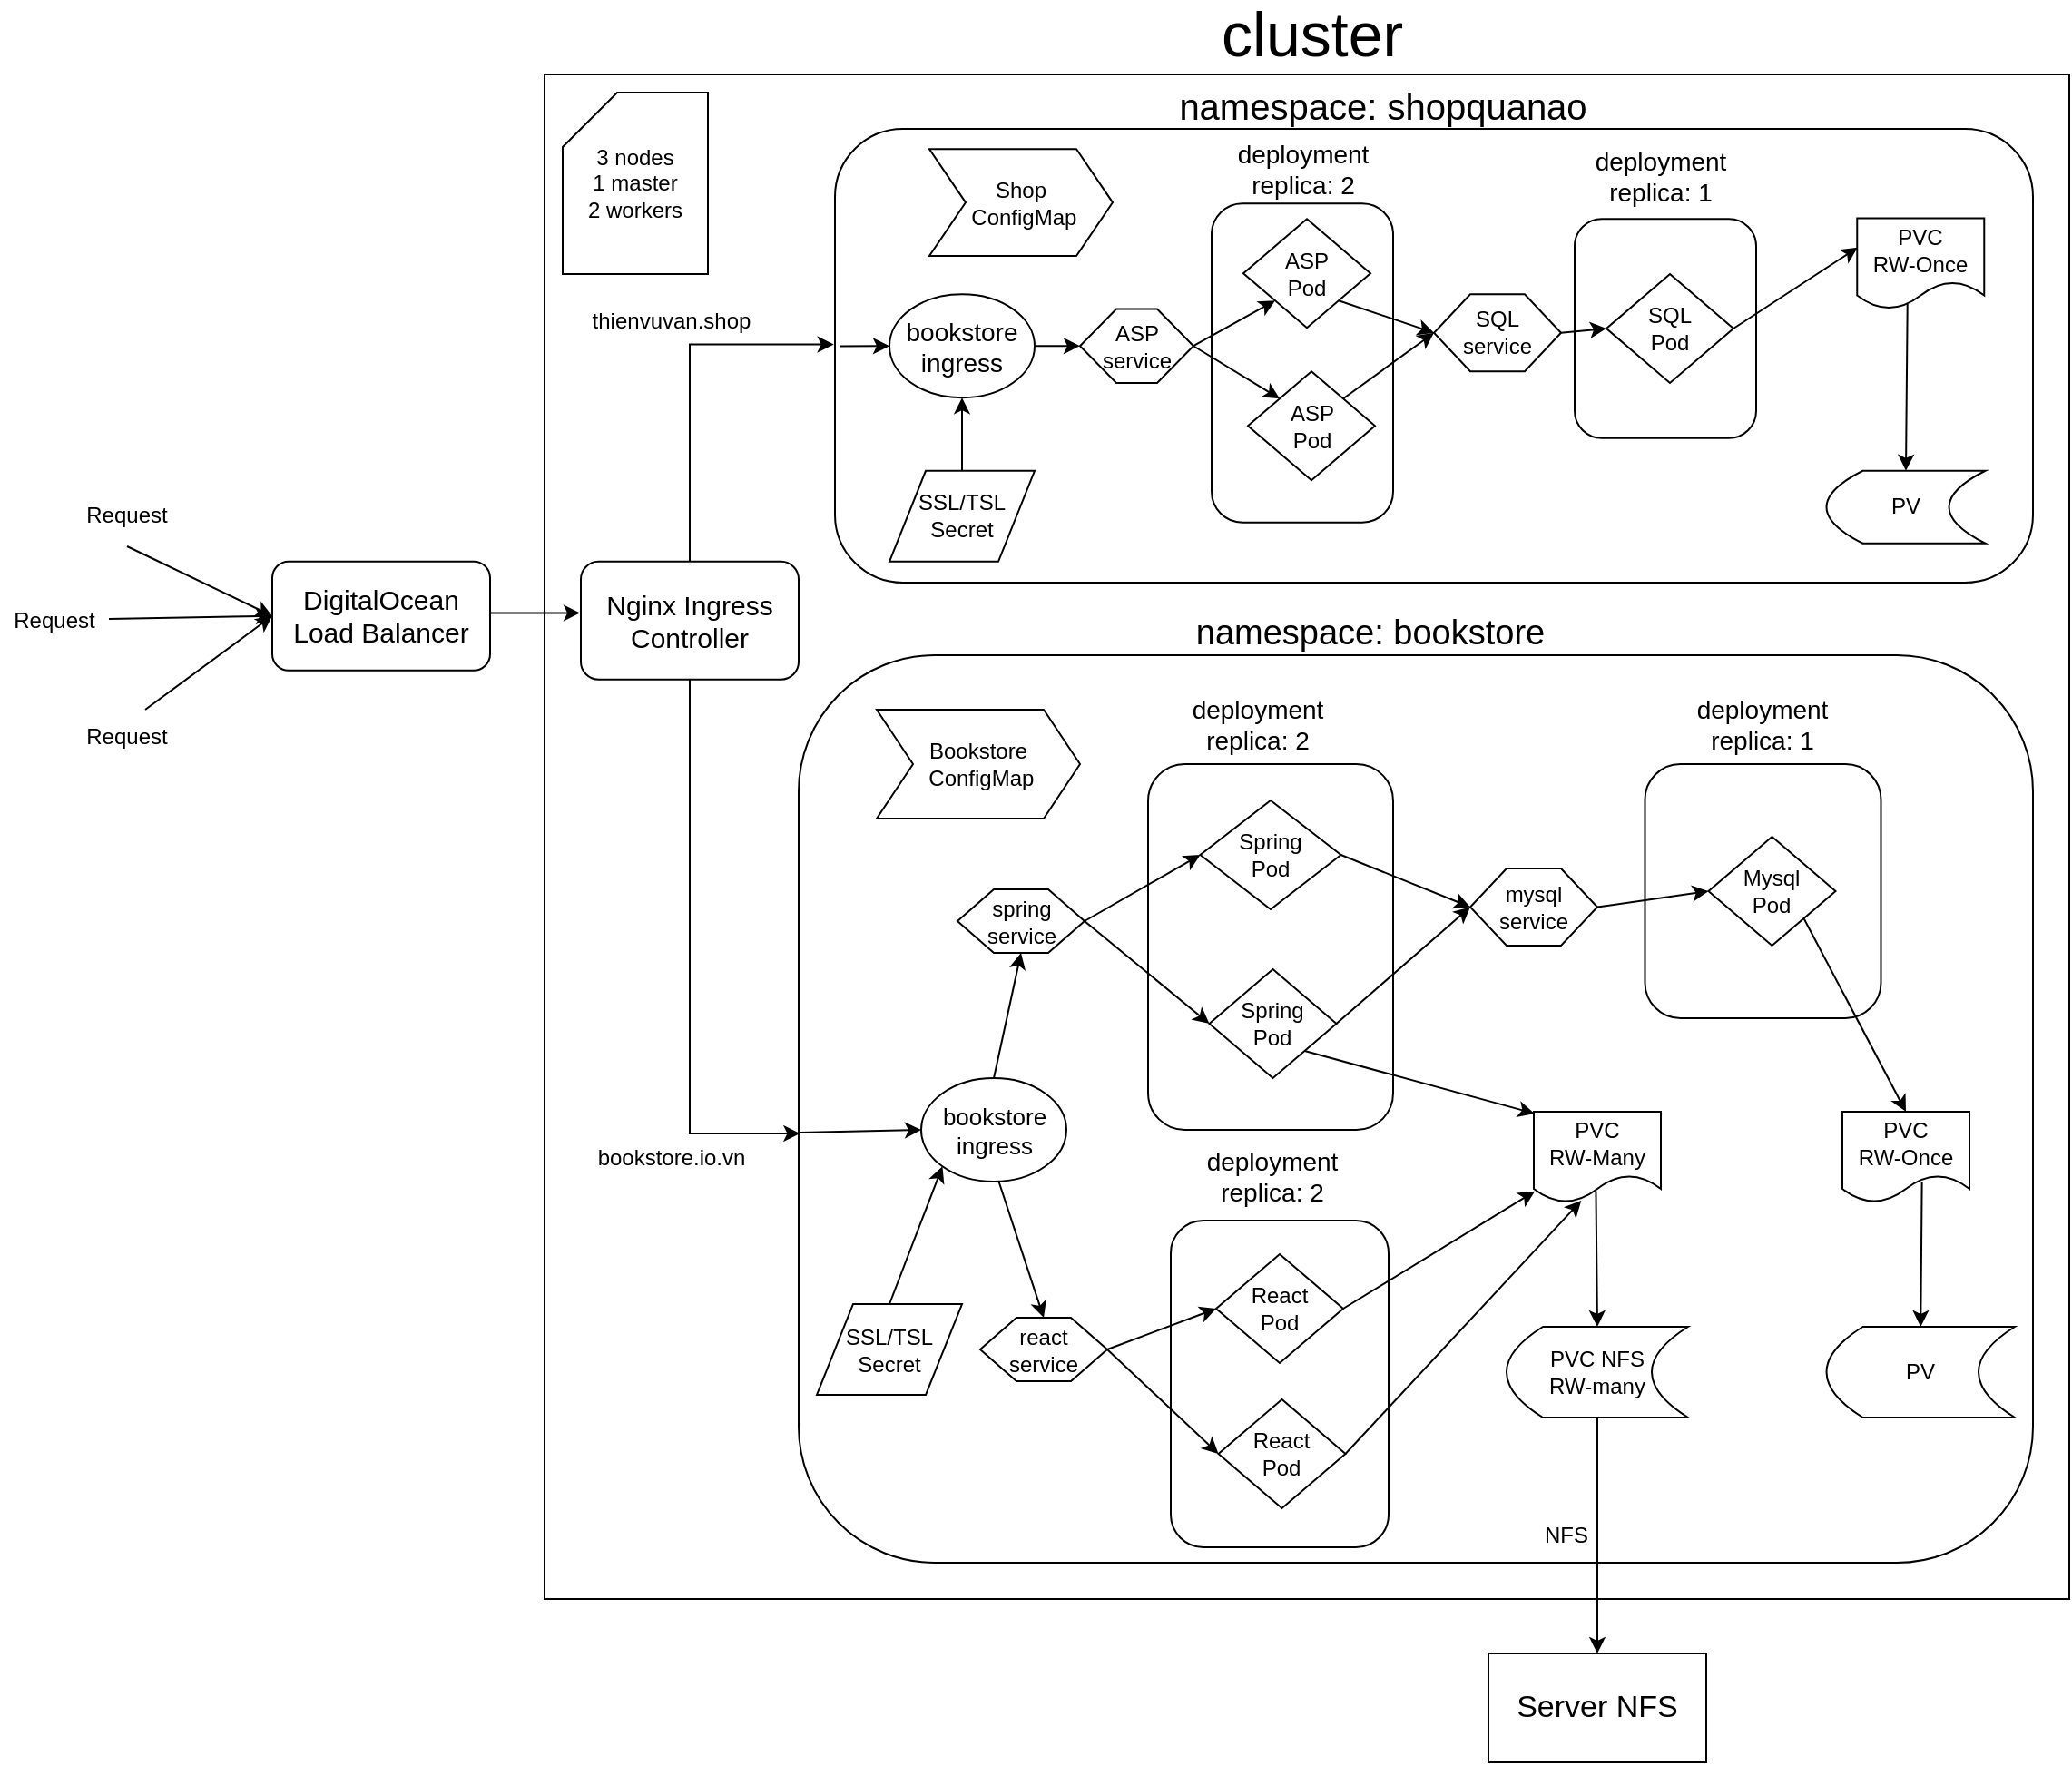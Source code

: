 <mxfile version="23.1.2" type="device">
  <diagram name="Page-1" id="o904JdWySnEKl-uZYu3Z">
    <mxGraphModel dx="3036" dy="767" grid="1" gridSize="10" guides="1" tooltips="1" connect="1" arrows="1" fold="1" page="1" pageScale="1" pageWidth="1169" pageHeight="1654" math="0" shadow="0">
      <root>
        <mxCell id="0" />
        <mxCell id="1" parent="0" />
        <mxCell id="JEUI9qPD13EzQBh4-sBq-1" value="" style="whiteSpace=wrap;html=1;aspect=fixed;" parent="1" vertex="1">
          <mxGeometry x="290" y="100" width="840" height="840" as="geometry" />
        </mxCell>
        <mxCell id="JEUI9qPD13EzQBh4-sBq-2" value="" style="rounded=1;whiteSpace=wrap;html=1;" parent="1" vertex="1">
          <mxGeometry x="450" y="130" width="660" height="250" as="geometry" />
        </mxCell>
        <mxCell id="JEUI9qPD13EzQBh4-sBq-3" value="" style="rounded=1;whiteSpace=wrap;html=1;" parent="1" vertex="1">
          <mxGeometry x="430" y="420" width="680" height="500" as="geometry" />
        </mxCell>
        <mxCell id="JEUI9qPD13EzQBh4-sBq-7" value="&lt;font style=&quot;font-size: 20px;&quot;&gt;namespace: shopquanao&lt;/font&gt;" style="text;html=1;strokeColor=none;fillColor=none;align=center;verticalAlign=middle;whiteSpace=wrap;rounded=0;strokeWidth=7;" parent="1" vertex="1">
          <mxGeometry x="627.5" y="97.12" width="247.5" height="40" as="geometry" />
        </mxCell>
        <mxCell id="JEUI9qPD13EzQBh4-sBq-8" value="&lt;p style=&quot;line-height: 120%;&quot;&gt;&lt;font style=&quot;font-size: 34px;&quot;&gt;cluster&lt;/font&gt;&lt;/p&gt;" style="text;html=1;strokeColor=none;fillColor=none;align=center;verticalAlign=middle;whiteSpace=wrap;rounded=0;strokeWidth=8;" parent="1" vertex="1">
          <mxGeometry x="682.5" y="67.12" width="60" height="30" as="geometry" />
        </mxCell>
        <mxCell id="JEUI9qPD13EzQBh4-sBq-11" value="&lt;font style=&quot;font-size: 19px;&quot;&gt;namespace: bookstore&lt;/font&gt;" style="text;html=1;strokeColor=none;fillColor=none;align=center;verticalAlign=middle;whiteSpace=wrap;rounded=0;" parent="1" vertex="1">
          <mxGeometry x="645" y="388.38" width="200" height="40" as="geometry" />
        </mxCell>
        <mxCell id="JEUI9qPD13EzQBh4-sBq-12" value="&lt;font style=&quot;font-size: 15px;&quot;&gt;DigitalOcean&lt;br&gt;Load Balancer&lt;/font&gt;" style="rounded=1;whiteSpace=wrap;html=1;" parent="1" vertex="1">
          <mxGeometry x="140" y="368.38" width="120" height="60" as="geometry" />
        </mxCell>
        <mxCell id="JEUI9qPD13EzQBh4-sBq-15" style="edgeStyle=orthogonalEdgeStyle;rounded=0;orthogonalLoop=1;jettySize=auto;html=1;entryX=0.001;entryY=0.527;entryDx=0;entryDy=0;exitX=0.5;exitY=1;exitDx=0;exitDy=0;entryPerimeter=0;" parent="1" source="JEUI9qPD13EzQBh4-sBq-13" target="JEUI9qPD13EzQBh4-sBq-3" edge="1">
          <mxGeometry relative="1" as="geometry">
            <mxPoint x="250" y="460" as="sourcePoint" />
            <mxPoint x="380" y="710.0" as="targetPoint" />
          </mxGeometry>
        </mxCell>
        <mxCell id="JEUI9qPD13EzQBh4-sBq-13" value="&lt;font style=&quot;font-size: 15px;&quot;&gt;Nginx Ingress&lt;br&gt;Controller&lt;/font&gt;" style="rounded=1;whiteSpace=wrap;html=1;" parent="1" vertex="1">
          <mxGeometry x="310" y="368.38" width="120" height="65" as="geometry" />
        </mxCell>
        <mxCell id="JEUI9qPD13EzQBh4-sBq-18" value="spring&lt;br&gt;service" style="shape=hexagon;perimeter=hexagonPerimeter2;whiteSpace=wrap;html=1;fixedSize=1;" parent="1" vertex="1">
          <mxGeometry x="517.5" y="549" width="70" height="35" as="geometry" />
        </mxCell>
        <mxCell id="JEUI9qPD13EzQBh4-sBq-19" value="react&lt;br&gt;service" style="shape=hexagon;perimeter=hexagonPerimeter2;whiteSpace=wrap;html=1;fixedSize=1;" parent="1" vertex="1">
          <mxGeometry x="530" y="785" width="70" height="35" as="geometry" />
        </mxCell>
        <mxCell id="JEUI9qPD13EzQBh4-sBq-21" value="" style="rounded=1;whiteSpace=wrap;html=1;" parent="1" vertex="1">
          <mxGeometry x="635" y="731.5" width="120" height="180" as="geometry" />
        </mxCell>
        <mxCell id="JEUI9qPD13EzQBh4-sBq-17" value="React&lt;br&gt;Pod" style="rhombus;whiteSpace=wrap;html=1;" parent="1" vertex="1">
          <mxGeometry x="660" y="750" width="70" height="60" as="geometry" />
        </mxCell>
        <mxCell id="JEUI9qPD13EzQBh4-sBq-24" value="&lt;font style=&quot;font-size: 14px;&quot;&gt;deployment&lt;br&gt;replica: 2&lt;/font&gt;" style="text;html=1;strokeColor=none;fillColor=none;align=center;verticalAlign=middle;whiteSpace=wrap;rounded=0;" parent="1" vertex="1">
          <mxGeometry x="661.25" y="691.5" width="60" height="30" as="geometry" />
        </mxCell>
        <mxCell id="JEUI9qPD13EzQBh4-sBq-25" value="&lt;font style=&quot;font-size: 14px;&quot;&gt;deployment&lt;br&gt;replica: 2&lt;/font&gt;" style="text;html=1;strokeColor=none;fillColor=none;align=center;verticalAlign=middle;whiteSpace=wrap;rounded=0;" parent="1" vertex="1">
          <mxGeometry x="652.5" y="442.75" width="60" height="30" as="geometry" />
        </mxCell>
        <mxCell id="JEUI9qPD13EzQBh4-sBq-22" value="" style="rounded=1;whiteSpace=wrap;html=1;" parent="1" vertex="1">
          <mxGeometry x="622.5" y="480" width="135" height="201.5" as="geometry" />
        </mxCell>
        <mxCell id="JEUI9qPD13EzQBh4-sBq-20" value="Spring&lt;br&gt;Pod" style="rhombus;whiteSpace=wrap;html=1;" parent="1" vertex="1">
          <mxGeometry x="651.25" y="500" width="77.5" height="60" as="geometry" />
        </mxCell>
        <mxCell id="JEUI9qPD13EzQBh4-sBq-16" value="Spring&lt;br&gt;Pod" style="rhombus;whiteSpace=wrap;html=1;" parent="1" vertex="1">
          <mxGeometry x="656.25" y="593" width="70" height="60" as="geometry" />
        </mxCell>
        <mxCell id="JEUI9qPD13EzQBh4-sBq-26" value="" style="rounded=1;whiteSpace=wrap;html=1;" parent="1" vertex="1">
          <mxGeometry x="896.25" y="480" width="130" height="140" as="geometry" />
        </mxCell>
        <mxCell id="JEUI9qPD13EzQBh4-sBq-29" value="&lt;font style=&quot;font-size: 14px;&quot;&gt;deployment&lt;br&gt;replica: 1&lt;/font&gt;" style="text;html=1;strokeColor=none;fillColor=none;align=center;verticalAlign=middle;whiteSpace=wrap;rounded=0;" parent="1" vertex="1">
          <mxGeometry x="931.25" y="442.75" width="60" height="30" as="geometry" />
        </mxCell>
        <mxCell id="JEUI9qPD13EzQBh4-sBq-30" value="Mysql&lt;br&gt;Pod" style="rhombus;whiteSpace=wrap;html=1;" parent="1" vertex="1">
          <mxGeometry x="931.25" y="520" width="70" height="60" as="geometry" />
        </mxCell>
        <mxCell id="JEUI9qPD13EzQBh4-sBq-32" value="mysql&lt;br&gt;service" style="shape=hexagon;perimeter=hexagonPerimeter2;whiteSpace=wrap;html=1;fixedSize=1;" parent="1" vertex="1">
          <mxGeometry x="800" y="537.5" width="70" height="42.5" as="geometry" />
        </mxCell>
        <mxCell id="JEUI9qPD13EzQBh4-sBq-38" value="React&lt;br&gt;Pod" style="rhombus;whiteSpace=wrap;html=1;" parent="1" vertex="1">
          <mxGeometry x="661.25" y="830" width="70" height="60" as="geometry" />
        </mxCell>
        <mxCell id="JEUI9qPD13EzQBh4-sBq-41" value="&lt;font style=&quot;font-size: 13px;&quot;&gt;bookstore&lt;br&gt;ingress&lt;/font&gt;" style="ellipse;whiteSpace=wrap;html=1;" parent="1" vertex="1">
          <mxGeometry x="497.5" y="653" width="80" height="57" as="geometry" />
        </mxCell>
        <mxCell id="JEUI9qPD13EzQBh4-sBq-46" value="" style="endArrow=classic;html=1;rounded=0;entryX=-0.004;entryY=0.436;entryDx=0;entryDy=0;entryPerimeter=0;exitX=1;exitY=0.472;exitDx=0;exitDy=0;exitPerimeter=0;" parent="1" source="JEUI9qPD13EzQBh4-sBq-12" target="JEUI9qPD13EzQBh4-sBq-13" edge="1">
          <mxGeometry width="50" height="50" relative="1" as="geometry">
            <mxPoint x="180" y="390" as="sourcePoint" />
            <mxPoint x="220" y="390" as="targetPoint" />
          </mxGeometry>
        </mxCell>
        <mxCell id="JEUI9qPD13EzQBh4-sBq-47" value="" style="endArrow=classic;html=1;rounded=0;entryX=0.5;entryY=1;entryDx=0;entryDy=0;exitX=0.5;exitY=0;exitDx=0;exitDy=0;" parent="1" source="JEUI9qPD13EzQBh4-sBq-41" target="JEUI9qPD13EzQBh4-sBq-18" edge="1">
          <mxGeometry width="50" height="50" relative="1" as="geometry">
            <mxPoint x="527.5" y="641.5" as="sourcePoint" />
            <mxPoint x="577.5" y="591.5" as="targetPoint" />
          </mxGeometry>
        </mxCell>
        <mxCell id="JEUI9qPD13EzQBh4-sBq-48" value="" style="endArrow=classic;html=1;rounded=0;entryX=0.5;entryY=0;entryDx=0;entryDy=0;exitX=0.534;exitY=0.998;exitDx=0;exitDy=0;exitPerimeter=0;" parent="1" source="JEUI9qPD13EzQBh4-sBq-41" target="JEUI9qPD13EzQBh4-sBq-19" edge="1">
          <mxGeometry width="50" height="50" relative="1" as="geometry">
            <mxPoint x="460" y="720" as="sourcePoint" />
            <mxPoint x="510" y="670" as="targetPoint" />
          </mxGeometry>
        </mxCell>
        <mxCell id="JEUI9qPD13EzQBh4-sBq-49" value="" style="endArrow=classic;html=1;rounded=0;entryX=0;entryY=0.5;entryDx=0;entryDy=0;exitX=1;exitY=0.5;exitDx=0;exitDy=0;" parent="1" source="JEUI9qPD13EzQBh4-sBq-18" target="JEUI9qPD13EzQBh4-sBq-20" edge="1">
          <mxGeometry width="50" height="50" relative="1" as="geometry">
            <mxPoint x="510" y="600" as="sourcePoint" />
            <mxPoint x="560" y="550" as="targetPoint" />
          </mxGeometry>
        </mxCell>
        <mxCell id="JEUI9qPD13EzQBh4-sBq-50" value="" style="endArrow=classic;html=1;rounded=0;entryX=0;entryY=0.5;entryDx=0;entryDy=0;exitX=1;exitY=0.5;exitDx=0;exitDy=0;" parent="1" source="JEUI9qPD13EzQBh4-sBq-18" target="JEUI9qPD13EzQBh4-sBq-16" edge="1">
          <mxGeometry width="50" height="50" relative="1" as="geometry">
            <mxPoint x="510" y="600" as="sourcePoint" />
            <mxPoint x="560" y="550" as="targetPoint" />
          </mxGeometry>
        </mxCell>
        <mxCell id="JEUI9qPD13EzQBh4-sBq-51" value="" style="endArrow=classic;html=1;rounded=0;entryX=0;entryY=0.5;entryDx=0;entryDy=0;exitX=1;exitY=0.5;exitDx=0;exitDy=0;" parent="1" source="JEUI9qPD13EzQBh4-sBq-19" target="JEUI9qPD13EzQBh4-sBq-17" edge="1">
          <mxGeometry width="50" height="50" relative="1" as="geometry">
            <mxPoint x="560" y="730" as="sourcePoint" />
            <mxPoint x="610" y="680" as="targetPoint" />
          </mxGeometry>
        </mxCell>
        <mxCell id="JEUI9qPD13EzQBh4-sBq-52" value="" style="endArrow=classic;html=1;rounded=0;entryX=0;entryY=0.5;entryDx=0;entryDy=0;exitX=1;exitY=0.5;exitDx=0;exitDy=0;" parent="1" source="JEUI9qPD13EzQBh4-sBq-32" target="JEUI9qPD13EzQBh4-sBq-30" edge="1">
          <mxGeometry width="50" height="50" relative="1" as="geometry">
            <mxPoint x="840" y="640" as="sourcePoint" />
            <mxPoint x="890" y="590" as="targetPoint" />
          </mxGeometry>
        </mxCell>
        <mxCell id="JEUI9qPD13EzQBh4-sBq-53" value="" style="endArrow=classic;html=1;rounded=0;exitX=1;exitY=0.5;exitDx=0;exitDy=0;entryX=0;entryY=0.5;entryDx=0;entryDy=0;" parent="1" source="JEUI9qPD13EzQBh4-sBq-20" target="JEUI9qPD13EzQBh4-sBq-32" edge="1">
          <mxGeometry width="50" height="50" relative="1" as="geometry">
            <mxPoint x="800" y="560" as="sourcePoint" />
            <mxPoint x="850" y="510" as="targetPoint" />
          </mxGeometry>
        </mxCell>
        <mxCell id="JEUI9qPD13EzQBh4-sBq-54" value="" style="endArrow=classic;html=1;rounded=0;exitX=1;exitY=0.5;exitDx=0;exitDy=0;entryX=0;entryY=0.5;entryDx=0;entryDy=0;" parent="1" source="JEUI9qPD13EzQBh4-sBq-16" edge="1" target="JEUI9qPD13EzQBh4-sBq-32">
          <mxGeometry width="50" height="50" relative="1" as="geometry">
            <mxPoint x="615" y="653" as="sourcePoint" />
            <mxPoint x="790" y="561" as="targetPoint" />
          </mxGeometry>
        </mxCell>
        <mxCell id="JEUI9qPD13EzQBh4-sBq-55" value="" style="endArrow=classic;html=1;rounded=0;exitX=1;exitY=0.5;exitDx=0;exitDy=0;entryX=0;entryY=0.5;entryDx=0;entryDy=0;" parent="1" source="JEUI9qPD13EzQBh4-sBq-19" target="JEUI9qPD13EzQBh4-sBq-38" edge="1">
          <mxGeometry width="50" height="50" relative="1" as="geometry">
            <mxPoint x="640" y="730" as="sourcePoint" />
            <mxPoint x="690" y="680" as="targetPoint" />
          </mxGeometry>
        </mxCell>
        <mxCell id="JEUI9qPD13EzQBh4-sBq-57" value="" style="endArrow=classic;html=1;rounded=0;entryX=0;entryY=0.5;entryDx=0;entryDy=0;exitX=0.001;exitY=0.526;exitDx=0;exitDy=0;exitPerimeter=0;" parent="1" source="JEUI9qPD13EzQBh4-sBq-3" target="JEUI9qPD13EzQBh4-sBq-41" edge="1">
          <mxGeometry width="50" height="50" relative="1" as="geometry">
            <mxPoint x="480" y="700" as="sourcePoint" />
            <mxPoint x="530" y="650" as="targetPoint" />
          </mxGeometry>
        </mxCell>
        <mxCell id="JEUI9qPD13EzQBh4-sBq-59" value="SSL/TSL&lt;br&gt;Secret" style="shape=parallelogram;perimeter=parallelogramPerimeter;whiteSpace=wrap;html=1;fixedSize=1;" parent="1" vertex="1">
          <mxGeometry x="440" y="777.5" width="80" height="50" as="geometry" />
        </mxCell>
        <mxCell id="JEUI9qPD13EzQBh4-sBq-60" value="" style="endArrow=classic;html=1;rounded=0;entryX=0;entryY=1;entryDx=0;entryDy=0;exitX=0.5;exitY=0;exitDx=0;exitDy=0;" parent="1" source="JEUI9qPD13EzQBh4-sBq-59" target="JEUI9qPD13EzQBh4-sBq-41" edge="1">
          <mxGeometry width="50" height="50" relative="1" as="geometry">
            <mxPoint x="440" y="710" as="sourcePoint" />
            <mxPoint x="490" y="660" as="targetPoint" />
          </mxGeometry>
        </mxCell>
        <mxCell id="JEUI9qPD13EzQBh4-sBq-61" value="PVC NFS&lt;br&gt;RW-many" style="shape=dataStorage;whiteSpace=wrap;html=1;fixedSize=1;" parent="1" vertex="1">
          <mxGeometry x="820" y="790" width="100" height="50" as="geometry" />
        </mxCell>
        <mxCell id="JEUI9qPD13EzQBh4-sBq-62" value="PV" style="shape=dataStorage;whiteSpace=wrap;html=1;fixedSize=1;" parent="1" vertex="1">
          <mxGeometry x="996.25" y="790" width="103.75" height="50" as="geometry" />
        </mxCell>
        <mxCell id="JEUI9qPD13EzQBh4-sBq-63" value="PVC&lt;br&gt;RW-Once" style="shape=document;whiteSpace=wrap;html=1;boundedLbl=1;" parent="1" vertex="1">
          <mxGeometry x="1005" y="671.5" width="70" height="50" as="geometry" />
        </mxCell>
        <mxCell id="JEUI9qPD13EzQBh4-sBq-64" value="" style="endArrow=classic;html=1;rounded=0;entryX=0.5;entryY=0;entryDx=0;entryDy=0;exitX=1;exitY=1;exitDx=0;exitDy=0;" parent="1" source="JEUI9qPD13EzQBh4-sBq-30" target="JEUI9qPD13EzQBh4-sBq-63" edge="1">
          <mxGeometry width="50" height="50" relative="1" as="geometry">
            <mxPoint x="710" y="650" as="sourcePoint" />
            <mxPoint x="760" y="600" as="targetPoint" />
          </mxGeometry>
        </mxCell>
        <mxCell id="JEUI9qPD13EzQBh4-sBq-65" value="" style="endArrow=classic;html=1;rounded=0;entryX=0.5;entryY=0;entryDx=0;entryDy=0;exitX=0.626;exitY=0.771;exitDx=0;exitDy=0;exitPerimeter=0;" parent="1" source="JEUI9qPD13EzQBh4-sBq-63" target="JEUI9qPD13EzQBh4-sBq-62" edge="1">
          <mxGeometry width="50" height="50" relative="1" as="geometry">
            <mxPoint x="710" y="710" as="sourcePoint" />
            <mxPoint x="760" y="660" as="targetPoint" />
          </mxGeometry>
        </mxCell>
        <mxCell id="JEUI9qPD13EzQBh4-sBq-66" value="PVC&lt;br&gt;RW-Many" style="shape=document;whiteSpace=wrap;html=1;boundedLbl=1;" parent="1" vertex="1">
          <mxGeometry x="835" y="671.5" width="70" height="50" as="geometry" />
        </mxCell>
        <mxCell id="JEUI9qPD13EzQBh4-sBq-67" value="" style="endArrow=classic;html=1;rounded=0;entryX=0.005;entryY=0.02;entryDx=0;entryDy=0;entryPerimeter=0;exitX=1;exitY=1;exitDx=0;exitDy=0;" parent="1" source="JEUI9qPD13EzQBh4-sBq-16" target="JEUI9qPD13EzQBh4-sBq-66" edge="1">
          <mxGeometry width="50" height="50" relative="1" as="geometry">
            <mxPoint x="690" y="640" as="sourcePoint" />
            <mxPoint x="740" y="590" as="targetPoint" />
          </mxGeometry>
        </mxCell>
        <mxCell id="JEUI9qPD13EzQBh4-sBq-68" value="" style="endArrow=classic;html=1;rounded=0;entryX=0.008;entryY=0.877;entryDx=0;entryDy=0;entryPerimeter=0;exitX=1;exitY=0.5;exitDx=0;exitDy=0;" parent="1" source="JEUI9qPD13EzQBh4-sBq-17" target="JEUI9qPD13EzQBh4-sBq-66" edge="1">
          <mxGeometry width="50" height="50" relative="1" as="geometry">
            <mxPoint x="680" y="760" as="sourcePoint" />
            <mxPoint x="730" y="710" as="targetPoint" />
          </mxGeometry>
        </mxCell>
        <mxCell id="JEUI9qPD13EzQBh4-sBq-69" value="" style="endArrow=classic;html=1;rounded=0;entryX=0.373;entryY=0.981;entryDx=0;entryDy=0;entryPerimeter=0;exitX=1;exitY=0.5;exitDx=0;exitDy=0;" parent="1" source="JEUI9qPD13EzQBh4-sBq-38" target="JEUI9qPD13EzQBh4-sBq-66" edge="1">
          <mxGeometry width="50" height="50" relative="1" as="geometry">
            <mxPoint x="600" y="790" as="sourcePoint" />
            <mxPoint x="650" y="740" as="targetPoint" />
          </mxGeometry>
        </mxCell>
        <mxCell id="JEUI9qPD13EzQBh4-sBq-70" value="" style="endArrow=classic;html=1;rounded=0;entryX=0.5;entryY=0;entryDx=0;entryDy=0;exitX=0.489;exitY=0.876;exitDx=0;exitDy=0;exitPerimeter=0;" parent="1" source="JEUI9qPD13EzQBh4-sBq-66" target="JEUI9qPD13EzQBh4-sBq-61" edge="1">
          <mxGeometry width="50" height="50" relative="1" as="geometry">
            <mxPoint x="720" y="840" as="sourcePoint" />
            <mxPoint x="770" y="790" as="targetPoint" />
          </mxGeometry>
        </mxCell>
        <mxCell id="JEUI9qPD13EzQBh4-sBq-72" value="&lt;font style=&quot;font-size: 17px;&quot;&gt;Server NFS&lt;/font&gt;" style="rounded=0;whiteSpace=wrap;html=1;" parent="1" vertex="1">
          <mxGeometry x="810" y="970" width="120" height="60" as="geometry" />
        </mxCell>
        <mxCell id="JEUI9qPD13EzQBh4-sBq-73" value="" style="endArrow=classic;html=1;rounded=0;entryX=0.5;entryY=0;entryDx=0;entryDy=0;exitX=0.5;exitY=1;exitDx=0;exitDy=0;" parent="1" source="JEUI9qPD13EzQBh4-sBq-61" target="JEUI9qPD13EzQBh4-sBq-72" edge="1">
          <mxGeometry width="50" height="50" relative="1" as="geometry">
            <mxPoint x="700" y="850" as="sourcePoint" />
            <mxPoint x="750" y="800" as="targetPoint" />
          </mxGeometry>
        </mxCell>
        <mxCell id="JEUI9qPD13EzQBh4-sBq-75" value="" style="rounded=1;whiteSpace=wrap;html=1;arcSize=17;" parent="1" vertex="1">
          <mxGeometry x="657.5" y="171.12" width="100" height="175.75" as="geometry" />
        </mxCell>
        <mxCell id="JEUI9qPD13EzQBh4-sBq-76" value="&lt;font style=&quot;font-size: 14px;&quot;&gt;deployment&lt;br&gt;replica: 2&lt;/font&gt;" style="text;html=1;strokeColor=none;fillColor=none;align=center;verticalAlign=middle;whiteSpace=wrap;rounded=0;" parent="1" vertex="1">
          <mxGeometry x="677.5" y="137.12" width="60" height="30" as="geometry" />
        </mxCell>
        <mxCell id="JEUI9qPD13EzQBh4-sBq-77" value="" style="rounded=1;whiteSpace=wrap;html=1;" parent="1" vertex="1">
          <mxGeometry x="857.5" y="179.62" width="100" height="120.75" as="geometry" />
        </mxCell>
        <mxCell id="JEUI9qPD13EzQBh4-sBq-78" value="&lt;font style=&quot;font-size: 14px;&quot;&gt;deployment&lt;br&gt;replica: 1&lt;/font&gt;" style="text;html=1;strokeColor=none;fillColor=none;align=center;verticalAlign=middle;whiteSpace=wrap;rounded=0;" parent="1" vertex="1">
          <mxGeometry x="875" y="141.12" width="60" height="30" as="geometry" />
        </mxCell>
        <mxCell id="JEUI9qPD13EzQBh4-sBq-79" value="SQL&lt;br&gt;Pod" style="rhombus;whiteSpace=wrap;html=1;" parent="1" vertex="1">
          <mxGeometry x="875" y="210" width="70" height="60" as="geometry" />
        </mxCell>
        <mxCell id="JEUI9qPD13EzQBh4-sBq-80" value="PVC&lt;br&gt;RW-Once" style="shape=document;whiteSpace=wrap;html=1;boundedLbl=1;" parent="1" vertex="1">
          <mxGeometry x="1013.13" y="179.24" width="70" height="50" as="geometry" />
        </mxCell>
        <mxCell id="JEUI9qPD13EzQBh4-sBq-81" value="PV" style="shape=dataStorage;whiteSpace=wrap;html=1;fixedSize=1;" parent="1" vertex="1">
          <mxGeometry x="996.25" y="318.38" width="87.5" height="40" as="geometry" />
        </mxCell>
        <mxCell id="JEUI9qPD13EzQBh4-sBq-82" value="&lt;font style=&quot;font-size: 14px;&quot;&gt;bookstore&lt;br&gt;ingress&lt;/font&gt;" style="ellipse;whiteSpace=wrap;html=1;" parent="1" vertex="1">
          <mxGeometry x="480" y="221.12" width="80" height="57" as="geometry" />
        </mxCell>
        <mxCell id="JEUI9qPD13EzQBh4-sBq-83" value="SQL&lt;br&gt;service" style="shape=hexagon;perimeter=hexagonPerimeter2;whiteSpace=wrap;html=1;fixedSize=1;" parent="1" vertex="1">
          <mxGeometry x="780" y="221.12" width="70" height="42.5" as="geometry" />
        </mxCell>
        <mxCell id="JEUI9qPD13EzQBh4-sBq-84" value="ASP&lt;br&gt;Pod" style="rhombus;whiteSpace=wrap;html=1;" parent="1" vertex="1">
          <mxGeometry x="675" y="179.62" width="70" height="60" as="geometry" />
        </mxCell>
        <mxCell id="JEUI9qPD13EzQBh4-sBq-85" value="ASP&lt;br&gt;Pod" style="rhombus;whiteSpace=wrap;html=1;" parent="1" vertex="1">
          <mxGeometry x="677.5" y="263.62" width="70" height="60" as="geometry" />
        </mxCell>
        <mxCell id="JEUI9qPD13EzQBh4-sBq-86" value="ASP&lt;br&gt;service" style="shape=hexagon;perimeter=hexagonPerimeter2;whiteSpace=wrap;html=1;fixedSize=1;" parent="1" vertex="1">
          <mxGeometry x="585" y="229.24" width="62.5" height="40.75" as="geometry" />
        </mxCell>
        <mxCell id="JEUI9qPD13EzQBh4-sBq-87" value="" style="endArrow=classic;html=1;rounded=0;entryX=0;entryY=0.5;entryDx=0;entryDy=0;exitX=0.004;exitY=0.479;exitDx=0;exitDy=0;exitPerimeter=0;" parent="1" source="JEUI9qPD13EzQBh4-sBq-2" target="JEUI9qPD13EzQBh4-sBq-82" edge="1">
          <mxGeometry width="50" height="50" relative="1" as="geometry">
            <mxPoint x="480" y="370" as="sourcePoint" />
            <mxPoint x="530" y="320" as="targetPoint" />
          </mxGeometry>
        </mxCell>
        <mxCell id="JEUI9qPD13EzQBh4-sBq-88" value="SSL/TSL&lt;br&gt;Secret" style="shape=parallelogram;perimeter=parallelogramPerimeter;whiteSpace=wrap;html=1;fixedSize=1;" parent="1" vertex="1">
          <mxGeometry x="480" y="318.38" width="80" height="50" as="geometry" />
        </mxCell>
        <mxCell id="JEUI9qPD13EzQBh4-sBq-89" value="" style="endArrow=classic;html=1;rounded=0;entryX=0.5;entryY=1;entryDx=0;entryDy=0;exitX=0.5;exitY=0;exitDx=0;exitDy=0;" parent="1" source="JEUI9qPD13EzQBh4-sBq-88" target="JEUI9qPD13EzQBh4-sBq-82" edge="1">
          <mxGeometry width="50" height="50" relative="1" as="geometry">
            <mxPoint x="560" y="370" as="sourcePoint" />
            <mxPoint x="610" y="320" as="targetPoint" />
          </mxGeometry>
        </mxCell>
        <mxCell id="JEUI9qPD13EzQBh4-sBq-90" value="" style="endArrow=classic;html=1;rounded=0;entryX=0;entryY=0.5;entryDx=0;entryDy=0;exitX=1;exitY=0.5;exitDx=0;exitDy=0;" parent="1" source="JEUI9qPD13EzQBh4-sBq-82" target="JEUI9qPD13EzQBh4-sBq-86" edge="1">
          <mxGeometry width="50" height="50" relative="1" as="geometry">
            <mxPoint x="560" y="370" as="sourcePoint" />
            <mxPoint x="610" y="320" as="targetPoint" />
          </mxGeometry>
        </mxCell>
        <mxCell id="JEUI9qPD13EzQBh4-sBq-91" value="" style="endArrow=classic;html=1;rounded=0;entryX=0;entryY=1;entryDx=0;entryDy=0;exitX=1;exitY=0.5;exitDx=0;exitDy=0;" parent="1" source="JEUI9qPD13EzQBh4-sBq-86" target="JEUI9qPD13EzQBh4-sBq-84" edge="1">
          <mxGeometry width="50" height="50" relative="1" as="geometry">
            <mxPoint x="650" y="250" as="sourcePoint" />
            <mxPoint x="690" y="260" as="targetPoint" />
          </mxGeometry>
        </mxCell>
        <mxCell id="JEUI9qPD13EzQBh4-sBq-92" value="" style="endArrow=classic;html=1;rounded=0;exitX=1;exitY=0.5;exitDx=0;exitDy=0;entryX=0;entryY=0;entryDx=0;entryDy=0;" parent="1" source="JEUI9qPD13EzQBh4-sBq-86" target="JEUI9qPD13EzQBh4-sBq-85" edge="1">
          <mxGeometry width="50" height="50" relative="1" as="geometry">
            <mxPoint x="640" y="310" as="sourcePoint" />
            <mxPoint x="690" y="260" as="targetPoint" />
          </mxGeometry>
        </mxCell>
        <mxCell id="JEUI9qPD13EzQBh4-sBq-93" value="" style="endArrow=classic;html=1;rounded=0;entryX=0;entryY=0.5;entryDx=0;entryDy=0;exitX=1;exitY=1;exitDx=0;exitDy=0;" parent="1" source="JEUI9qPD13EzQBh4-sBq-84" target="JEUI9qPD13EzQBh4-sBq-83" edge="1">
          <mxGeometry width="50" height="50" relative="1" as="geometry">
            <mxPoint x="663" y="260" as="sourcePoint" />
            <mxPoint x="690" y="231" as="targetPoint" />
          </mxGeometry>
        </mxCell>
        <mxCell id="JEUI9qPD13EzQBh4-sBq-94" value="" style="endArrow=classic;html=1;rounded=0;exitX=1;exitY=0;exitDx=0;exitDy=0;entryX=0;entryY=0.5;entryDx=0;entryDy=0;" parent="1" source="JEUI9qPD13EzQBh4-sBq-85" target="JEUI9qPD13EzQBh4-sBq-83" edge="1">
          <mxGeometry width="50" height="50" relative="1" as="geometry">
            <mxPoint x="725" y="231" as="sourcePoint" />
            <mxPoint x="750" y="240" as="targetPoint" />
          </mxGeometry>
        </mxCell>
        <mxCell id="JEUI9qPD13EzQBh4-sBq-96" value="" style="endArrow=classic;html=1;rounded=0;entryX=0.004;entryY=0.323;entryDx=0;entryDy=0;entryPerimeter=0;exitX=1;exitY=0.5;exitDx=0;exitDy=0;" parent="1" source="JEUI9qPD13EzQBh4-sBq-79" target="JEUI9qPD13EzQBh4-sBq-80" edge="1">
          <mxGeometry width="50" height="50" relative="1" as="geometry">
            <mxPoint x="840" y="290" as="sourcePoint" />
            <mxPoint x="890" y="240" as="targetPoint" />
          </mxGeometry>
        </mxCell>
        <mxCell id="JEUI9qPD13EzQBh4-sBq-97" value="" style="endArrow=classic;html=1;rounded=0;entryX=0.5;entryY=0;entryDx=0;entryDy=0;exitX=0.396;exitY=0.945;exitDx=0;exitDy=0;exitPerimeter=0;" parent="1" source="JEUI9qPD13EzQBh4-sBq-80" target="JEUI9qPD13EzQBh4-sBq-81" edge="1">
          <mxGeometry width="50" height="50" relative="1" as="geometry">
            <mxPoint x="880" y="290" as="sourcePoint" />
            <mxPoint x="930" y="240" as="targetPoint" />
          </mxGeometry>
        </mxCell>
        <mxCell id="JEUI9qPD13EzQBh4-sBq-98" value="NFS" style="text;html=1;strokeColor=none;fillColor=none;align=center;verticalAlign=middle;whiteSpace=wrap;rounded=0;" parent="1" vertex="1">
          <mxGeometry x="822.5" y="890" width="60" height="30" as="geometry" />
        </mxCell>
        <mxCell id="JEUI9qPD13EzQBh4-sBq-99" value="" style="endArrow=classic;html=1;rounded=0;entryX=0;entryY=0.5;entryDx=0;entryDy=0;" parent="1" target="JEUI9qPD13EzQBh4-sBq-12" edge="1">
          <mxGeometry width="50" height="50" relative="1" as="geometry">
            <mxPoint x="60" y="360" as="sourcePoint" />
            <mxPoint x="380" y="440" as="targetPoint" />
          </mxGeometry>
        </mxCell>
        <mxCell id="JEUI9qPD13EzQBh4-sBq-100" value="" style="endArrow=classic;html=1;rounded=0;entryX=0;entryY=0.5;entryDx=0;entryDy=0;" parent="1" target="JEUI9qPD13EzQBh4-sBq-12" edge="1">
          <mxGeometry width="50" height="50" relative="1" as="geometry">
            <mxPoint x="70" y="450" as="sourcePoint" />
            <mxPoint x="380" y="440" as="targetPoint" />
          </mxGeometry>
        </mxCell>
        <mxCell id="JEUI9qPD13EzQBh4-sBq-101" value="" style="endArrow=classic;html=1;rounded=0;entryX=0;entryY=0.5;entryDx=0;entryDy=0;" parent="1" target="JEUI9qPD13EzQBh4-sBq-12" edge="1">
          <mxGeometry width="50" height="50" relative="1" as="geometry">
            <mxPoint x="50" y="400" as="sourcePoint" />
            <mxPoint x="380" y="440" as="targetPoint" />
          </mxGeometry>
        </mxCell>
        <mxCell id="JEUI9qPD13EzQBh4-sBq-102" style="edgeStyle=orthogonalEdgeStyle;rounded=0;orthogonalLoop=1;jettySize=auto;html=1;entryX=-0.001;entryY=0.475;entryDx=0;entryDy=0;entryPerimeter=0;exitX=0.5;exitY=0;exitDx=0;exitDy=0;" parent="1" source="JEUI9qPD13EzQBh4-sBq-13" target="JEUI9qPD13EzQBh4-sBq-2" edge="1">
          <mxGeometry relative="1" as="geometry" />
        </mxCell>
        <mxCell id="kyV8k84bUw7KoBB66RXc-1" value="" style="endArrow=classic;html=1;rounded=0;entryX=0;entryY=0.5;entryDx=0;entryDy=0;exitX=1;exitY=0.5;exitDx=0;exitDy=0;" parent="1" source="JEUI9qPD13EzQBh4-sBq-83" target="JEUI9qPD13EzQBh4-sBq-79" edge="1">
          <mxGeometry width="50" height="50" relative="1" as="geometry">
            <mxPoint x="730" y="290" as="sourcePoint" />
            <mxPoint x="780" y="240" as="targetPoint" />
          </mxGeometry>
        </mxCell>
        <mxCell id="kyV8k84bUw7KoBB66RXc-3" value="Request" style="text;html=1;strokeColor=none;fillColor=none;align=center;verticalAlign=middle;whiteSpace=wrap;rounded=0;" parent="1" vertex="1">
          <mxGeometry x="-10" y="385.88" width="60" height="30" as="geometry" />
        </mxCell>
        <mxCell id="kyV8k84bUw7KoBB66RXc-4" value="Request" style="text;html=1;strokeColor=none;fillColor=none;align=center;verticalAlign=middle;whiteSpace=wrap;rounded=0;" parent="1" vertex="1">
          <mxGeometry x="30" y="328.38" width="60" height="30" as="geometry" />
        </mxCell>
        <mxCell id="kyV8k84bUw7KoBB66RXc-5" value="Request" style="text;html=1;strokeColor=none;fillColor=none;align=center;verticalAlign=middle;whiteSpace=wrap;rounded=0;" parent="1" vertex="1">
          <mxGeometry x="30" y="450" width="60" height="30" as="geometry" />
        </mxCell>
        <mxCell id="5Rc_RCeBtlUP9MCHitPs-1" value="bookstore.io.vn" style="text;html=1;strokeColor=none;fillColor=none;align=center;verticalAlign=middle;whiteSpace=wrap;rounded=0;rotation=0;" vertex="1" parent="1">
          <mxGeometry x="330" y="681.5" width="60" height="30" as="geometry" />
        </mxCell>
        <mxCell id="5Rc_RCeBtlUP9MCHitPs-2" value="thienvuvan.shop" style="text;html=1;strokeColor=none;fillColor=none;align=center;verticalAlign=middle;whiteSpace=wrap;rounded=0;" vertex="1" parent="1">
          <mxGeometry x="330" y="221.12" width="60" height="30" as="geometry" />
        </mxCell>
        <mxCell id="5Rc_RCeBtlUP9MCHitPs-4" value="Bookstore&lt;br&gt;&amp;nbsp;ConfigMap" style="shape=step;perimeter=stepPerimeter;whiteSpace=wrap;html=1;fixedSize=1;" vertex="1" parent="1">
          <mxGeometry x="473" y="450" width="112" height="60" as="geometry" />
        </mxCell>
        <mxCell id="5Rc_RCeBtlUP9MCHitPs-6" value="Shop&lt;br&gt;&amp;nbsp;ConfigMap" style="shape=step;perimeter=stepPerimeter;whiteSpace=wrap;html=1;fixedSize=1;" vertex="1" parent="1">
          <mxGeometry x="502" y="141.12" width="101" height="58.88" as="geometry" />
        </mxCell>
        <mxCell id="5Rc_RCeBtlUP9MCHitPs-7" value="3 nodes&lt;br&gt;1 master&lt;br&gt;2 workers" style="shape=card;whiteSpace=wrap;html=1;" vertex="1" parent="1">
          <mxGeometry x="300" y="110" width="80" height="100" as="geometry" />
        </mxCell>
      </root>
    </mxGraphModel>
  </diagram>
</mxfile>

